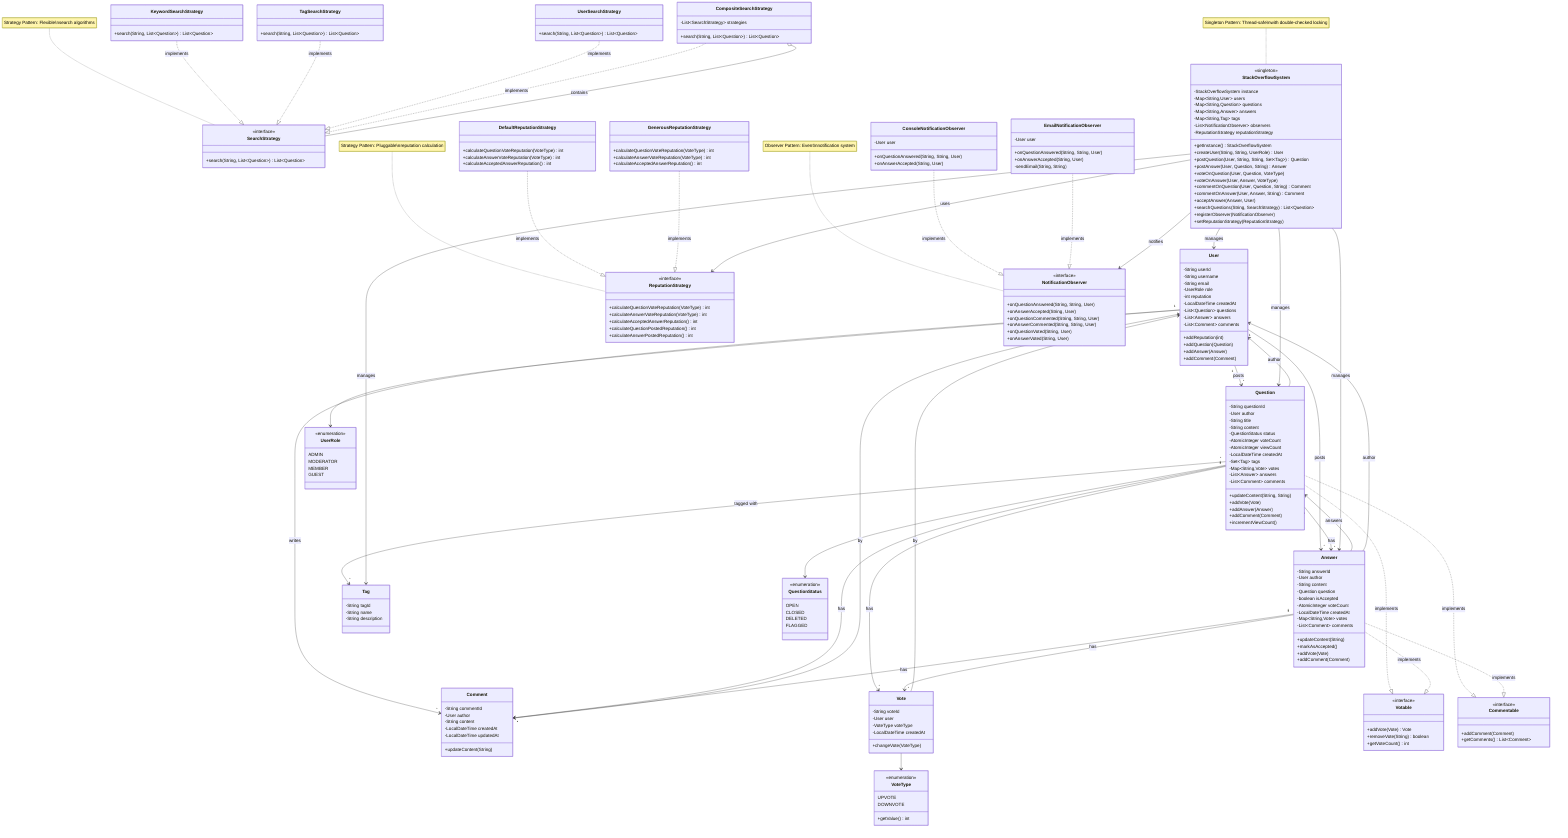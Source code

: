 classDiagram
    %% Core Model Classes
    class User {
        -String userId
        -String username
        -String email
        -UserRole role
        -int reputation
        -LocalDateTime createdAt
        -List~Question~ questions
        -List~Answer~ answers
        -List~Comment~ comments
        +addReputation(int)
        +addQuestion(Question)
        +addAnswer(Answer)
        +addComment(Comment)
    }

    class Question {
        -String questionId
        -User author
        -String title
        -String content
        -QuestionStatus status
        -AtomicInteger voteCount
        -AtomicInteger viewCount
        -LocalDateTime createdAt
        -Set~Tag~ tags
        -Map~String,Vote~ votes
        -List~Answer~ answers
        -List~Comment~ comments
        +updateContent(String, String)
        +addVote(Vote)
        +addAnswer(Answer)
        +addComment(Comment)
        +incrementViewCount()
    }

    class Answer {
        -String answerId
        -User author
        -String content
        -Question question
        -boolean isAccepted
        -AtomicInteger voteCount
        -LocalDateTime createdAt
        -Map~String,Vote~ votes
        -List~Comment~ comments
        +updateContent(String)
        +markAsAccepted()
        +addVote(Vote)
        +addComment(Comment)
    }

    class Comment {
        -String commentId
        -User author
        -String content
        -LocalDateTime createdAt
        -LocalDateTime updatedAt
        +updateContent(String)
    }

    class Vote {
        -String voteId
        -User user
        -VoteType voteType
        -LocalDateTime createdAt
        +changeVote(VoteType)
    }

    class Tag {
        -String tagId
        -String name
        -String description
    }

    %% Enums
    class VoteType {
        <<enumeration>>
        UPVOTE
        DOWNVOTE
        +getValue() int
    }

    class QuestionStatus {
        <<enumeration>>
        OPEN
        CLOSED
        DELETED
        FLAGGED
    }

    class UserRole {
        <<enumeration>>
        ADMIN
        MODERATOR
        MEMBER
        GUEST
    }

    %% Interfaces
    class Votable {
        <<interface>>
        +addVote(Vote) Vote
        +removeVote(String) boolean
        +getVoteCount() int
    }

    class Commentable {
        <<interface>>
        +addComment(Comment)
        +getComments() List~Comment~
    }

    class ReputationStrategy {
        <<interface>>
        +calculateQuestionVoteReputation(VoteType) int
        +calculateAnswerVoteReputation(VoteType) int
        +calculateAcceptedAnswerReputation() int
        +calculateQuestionPostedReputation() int
        +calculateAnswerPostedReputation() int
    }

    class SearchStrategy {
        <<interface>>
        +search(String, List~Question~) List~Question~
    }

    class NotificationObserver {
        <<interface>>
        +onQuestionAnswered(String, String, User)
        +onAnswerAccepted(String, User)
        +onQuestionCommented(String, String, User)
        +onAnswerCommented(String, String, User)
        +onQuestionVoted(String, User)
        +onAnswerVoted(String, User)
    }

    %% Strategy Implementations
    class DefaultReputationStrategy {
        +calculateQuestionVoteReputation(VoteType) int
        +calculateAnswerVoteReputation(VoteType) int
        +calculateAcceptedAnswerReputation() int
    }

    class GenerousReputationStrategy {
        +calculateQuestionVoteReputation(VoteType) int
        +calculateAnswerVoteReputation(VoteType) int
        +calculateAcceptedAnswerReputation() int
    }

    class KeywordSearchStrategy {
        +search(String, List~Question~) List~Question~
    }

    class TagSearchStrategy {
        +search(String, List~Question~) List~Question~
    }

    class UserSearchStrategy {
        +search(String, List~Question~) List~Question~
    }

    class CompositeSearchStrategy {
        -List~SearchStrategy~ strategies
        +search(String, List~Question~) List~Question~
    }

    %% Observer Implementations
    class ConsoleNotificationObserver {
        -User user
        +onQuestionAnswered(String, String, User)
        +onAnswerAccepted(String, User)
    }

    class EmailNotificationObserver {
        -User user
        +onQuestionAnswered(String, String, User)
        +onAnswerAccepted(String, User)
        -sendEmail(String, String)
    }

    %% System
    class StackOverflowSystem {
        <<singleton>>
        -StackOverflowSystem instance
        -Map~String,User~ users
        -Map~String,Question~ questions
        -Map~String,Answer~ answers
        -Map~String,Tag~ tags
        -List~NotificationObserver~ observers
        -ReputationStrategy reputationStrategy
        +getInstance() StackOverflowSystem
        +createUser(String, String, UserRole) User
        +postQuestion(User, String, String, Set~Tag~) Question
        +postAnswer(User, Question, String) Answer
        +voteOnQuestion(User, Question, VoteType)
        +voteOnAnswer(User, Answer, VoteType)
        +commentOnQuestion(User, Question, String) Comment
        +commentOnAnswer(User, Answer, String) Comment
        +acceptAnswer(Answer, User)
        +searchQuestions(String, SearchStrategy) List~Question~
        +registerObserver(NotificationObserver)
        +setReputationStrategy(ReputationStrategy)
    }

    %% Relationships
    User "1" --> "*" Question : posts
    User "1" --> "*" Answer : posts
    User "1" --> "*" Comment : writes
    User --> UserRole

    Question "1" --> "*" Answer : has
    Question "1" --> "*" Comment : has
    Question "*" --> "*" Tag : tagged with
    Question "1" --> "*" Vote : has
    Question --> QuestionStatus
    Question --> User : author

    Answer "1" --> "*" Comment : has
    Answer "1" --> "*" Vote : has
    Answer --> Question : answers
    Answer --> User : author

    Vote --> VoteType
    Vote --> User : by

    Comment --> User : by

    Question ..|> Votable : implements
    Question ..|> Commentable : implements
    Answer ..|> Votable : implements
    Answer ..|> Commentable : implements

    DefaultReputationStrategy ..|> ReputationStrategy : implements
    GenerousReputationStrategy ..|> ReputationStrategy : implements

    KeywordSearchStrategy ..|> SearchStrategy : implements
    TagSearchStrategy ..|> SearchStrategy : implements
    UserSearchStrategy ..|> SearchStrategy : implements
    CompositeSearchStrategy ..|> SearchStrategy : implements
    CompositeSearchStrategy o-- SearchStrategy : contains

    ConsoleNotificationObserver ..|> NotificationObserver : implements
    EmailNotificationObserver ..|> NotificationObserver : implements

    StackOverflowSystem --> User : manages
    StackOverflowSystem --> Question : manages
    StackOverflowSystem --> Answer : manages
    StackOverflowSystem --> Tag : manages
    StackOverflowSystem --> ReputationStrategy : uses
    StackOverflowSystem --> NotificationObserver : notifies

    %% Notes
    note for StackOverflowSystem "Singleton Pattern: Thread-safe\nwith double-checked locking"
    note for ReputationStrategy "Strategy Pattern: Pluggable\nreputation calculation"
    note for SearchStrategy "Strategy Pattern: Flexible\nsearch algorithms"
    note for NotificationObserver "Observer Pattern: Event\nnotification system"